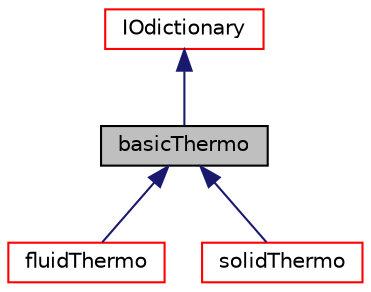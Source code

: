 digraph "basicThermo"
{
  bgcolor="transparent";
  edge [fontname="Helvetica",fontsize="10",labelfontname="Helvetica",labelfontsize="10"];
  node [fontname="Helvetica",fontsize="10",shape=record];
  Node1 [label="basicThermo",height=0.2,width=0.4,color="black", fillcolor="grey75", style="filled", fontcolor="black"];
  Node2 -> Node1 [dir="back",color="midnightblue",fontsize="10",style="solid",fontname="Helvetica"];
  Node2 [label="IOdictionary",height=0.2,width=0.4,color="red",URL="$a01196.html",tooltip="IOdictionary is derived from dictionary and IOobject to give the dictionary automatic IO functionalit..."];
  Node1 -> Node3 [dir="back",color="midnightblue",fontsize="10",style="solid",fontname="Helvetica"];
  Node3 [label="fluidThermo",height=0.2,width=0.4,color="red",URL="$a00861.html",tooltip="Fundamental fluid thermodynamic properties. "];
  Node1 -> Node4 [dir="back",color="midnightblue",fontsize="10",style="solid",fontname="Helvetica"];
  Node4 [label="solidThermo",height=0.2,width=0.4,color="red",URL="$a02460.html",tooltip="Fundamental solid thermodynamic properties. "];
}
